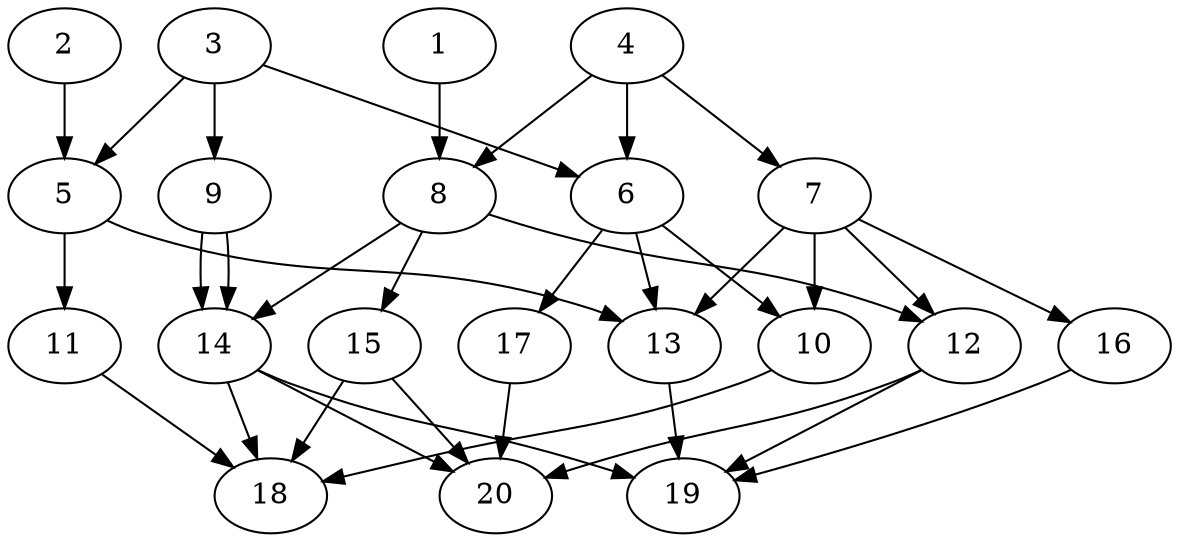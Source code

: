 // DAG automatically generated by daggen at Wed Jul 24 22:02:40 2019
// ./daggen --dot -n 20 --ccr 0.5 --fat 0.6 --regular 0.5 --density 0.5 --mindata 5242880 --maxdata 52428800 
digraph G {
  1 [size="48041984", alpha="0.14", expect_size="24020992"] 
  1 -> 8 [size ="24020992"]
  2 [size="56725504", alpha="0.05", expect_size="28362752"] 
  2 -> 5 [size ="28362752"]
  3 [size="58656768", alpha="0.04", expect_size="29328384"] 
  3 -> 5 [size ="29328384"]
  3 -> 6 [size ="29328384"]
  3 -> 9 [size ="29328384"]
  4 [size="41230336", alpha="0.13", expect_size="20615168"] 
  4 -> 6 [size ="20615168"]
  4 -> 7 [size ="20615168"]
  4 -> 8 [size ="20615168"]
  5 [size="45383680", alpha="0.11", expect_size="22691840"] 
  5 -> 11 [size ="22691840"]
  5 -> 13 [size ="22691840"]
  6 [size="93261824", alpha="0.08", expect_size="46630912"] 
  6 -> 10 [size ="46630912"]
  6 -> 13 [size ="46630912"]
  6 -> 17 [size ="46630912"]
  7 [size="18726912", alpha="0.08", expect_size="9363456"] 
  7 -> 10 [size ="9363456"]
  7 -> 12 [size ="9363456"]
  7 -> 13 [size ="9363456"]
  7 -> 16 [size ="9363456"]
  8 [size="13191168", alpha="0.15", expect_size="6595584"] 
  8 -> 12 [size ="6595584"]
  8 -> 14 [size ="6595584"]
  8 -> 15 [size ="6595584"]
  9 [size="73840640", alpha="0.10", expect_size="36920320"] 
  9 -> 14 [size ="36920320"]
  9 -> 14 [size ="36920320"]
  10 [size="93200384", alpha="0.10", expect_size="46600192"] 
  10 -> 18 [size ="46600192"]
  11 [size="89477120", alpha="0.16", expect_size="44738560"] 
  11 -> 18 [size ="44738560"]
  12 [size="59572224", alpha="0.09", expect_size="29786112"] 
  12 -> 19 [size ="29786112"]
  12 -> 20 [size ="29786112"]
  13 [size="80918528", alpha="0.01", expect_size="40459264"] 
  13 -> 19 [size ="40459264"]
  14 [size="97656832", alpha="0.04", expect_size="48828416"] 
  14 -> 18 [size ="48828416"]
  14 -> 19 [size ="48828416"]
  14 -> 20 [size ="48828416"]
  15 [size="64886784", alpha="0.13", expect_size="32443392"] 
  15 -> 18 [size ="32443392"]
  15 -> 20 [size ="32443392"]
  16 [size="21694464", alpha="0.00", expect_size="10847232"] 
  16 -> 19 [size ="10847232"]
  17 [size="59228160", alpha="0.01", expect_size="29614080"] 
  17 -> 20 [size ="29614080"]
  18 [size="98979840", alpha="0.09", expect_size="49489920"] 
  19 [size="74559488", alpha="0.02", expect_size="37279744"] 
  20 [size="27105280", alpha="0.03", expect_size="13552640"] 
}

